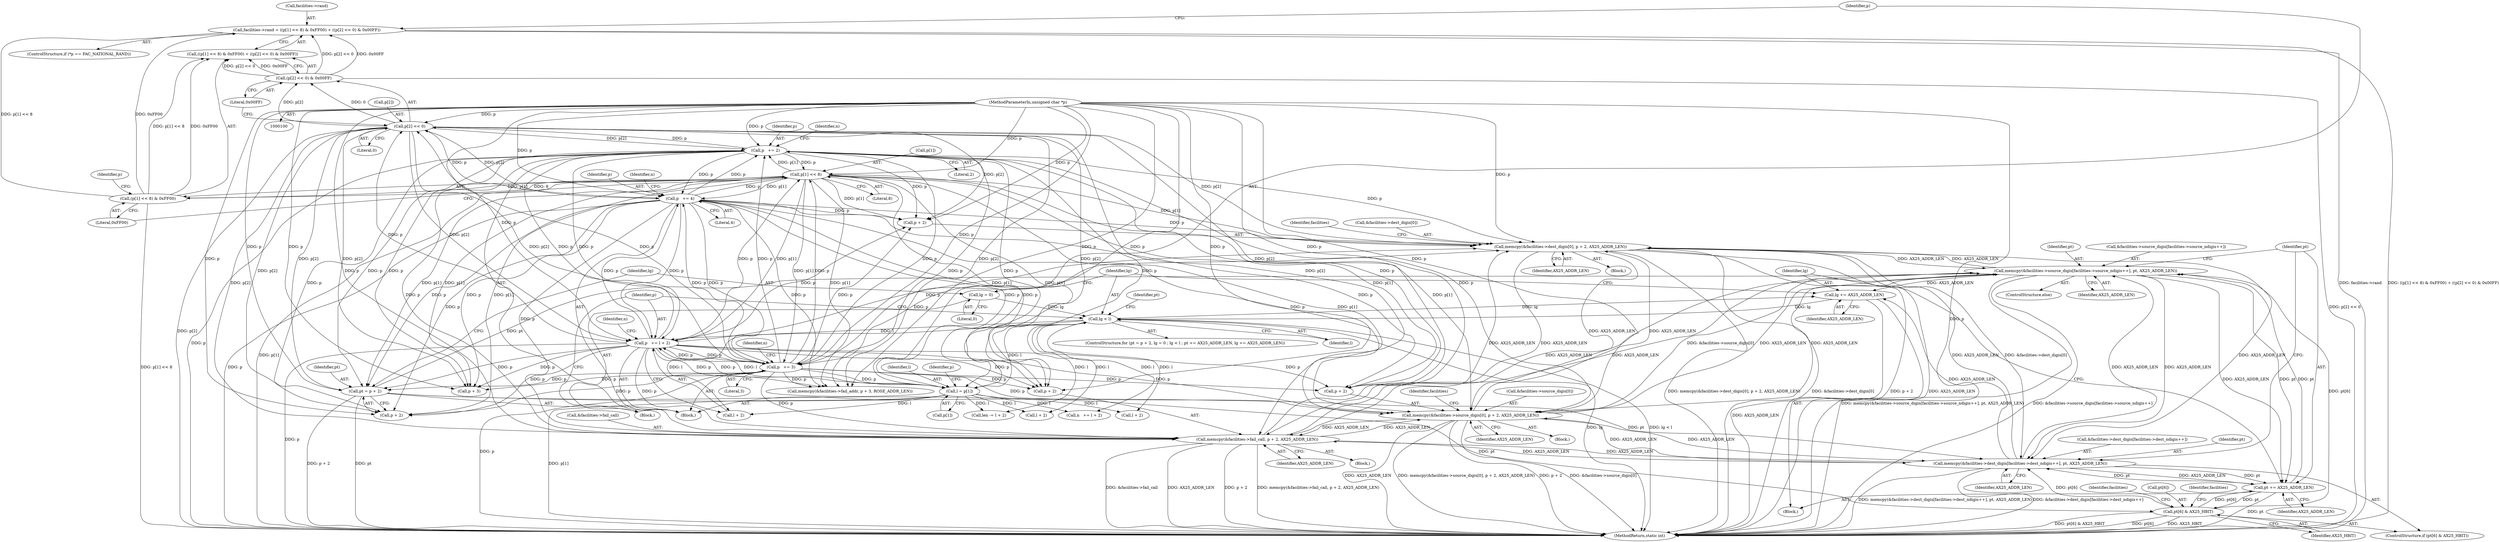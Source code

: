 digraph "1_linux_be20250c13f88375345ad99950190685eda51eb8_1@API" {
"1000141" [label="(Call,facilities->rand = ((p[1] << 8) & 0xFF00) + ((p[2] << 0) & 0x00FF))"];
"1000146" [label="(Call,(p[1] << 8) & 0xFF00)"];
"1000147" [label="(Call,p[1] << 8)"];
"1000125" [label="(Call,p   += 2)"];
"1000171" [label="(Call,p   += 4)"];
"1000154" [label="(Call,p[2] << 0)"];
"1000344" [label="(Call,p   += l + 2)"];
"1000302" [label="(Call,lg < l)"];
"1000309" [label="(Call,lg += AX25_ADDR_LEN)"];
"1000332" [label="(Call,memcpy(&facilities->source_digis[facilities->source_ndigis++], pt, AX25_ADDR_LEN))"];
"1000197" [label="(Call,memcpy(&facilities->source_digis[0], p + 2, AX25_ADDR_LEN))"];
"1000160" [label="(Call,p   += 3)"];
"1000101" [label="(MethodParameterIn,unsigned char *p)"];
"1000247" [label="(Call,memcpy(&facilities->fail_call, p + 2, AX25_ADDR_LEN))"];
"1000224" [label="(Call,memcpy(&facilities->dest_digis[0], p + 2, AX25_ADDR_LEN))"];
"1000319" [label="(Call,memcpy(&facilities->dest_digis[facilities->dest_ndigis++], pt, AX25_ADDR_LEN))"];
"1000314" [label="(Call,pt[6] & AX25_HBIT)"];
"1000306" [label="(Call,pt += AX25_ADDR_LEN)"];
"1000294" [label="(Call,pt = p + 2)"];
"1000299" [label="(Call,lg = 0)"];
"1000182" [label="(Call,l = p[1])"];
"1000153" [label="(Call,(p[2] << 0) & 0x00FF)"];
"1000246" [label="(Block,)"];
"1000175" [label="(Identifier,n)"];
"1000354" [label="(Call,len -= l + 2)"];
"1000296" [label="(Call,p + 2)"];
"1000142" [label="(Call,facilities->rand)"];
"1000314" [label="(Call,pt[6] & AX25_HBIT)"];
"1000153" [label="(Call,(p[2] << 0) & 0x00FF)"];
"1000330" [label="(Identifier,AX25_ADDR_LEN)"];
"1000123" [label="(Block,)"];
"1000155" [label="(Call,p[2])"];
"1000300" [label="(Identifier,lg)"];
"1000351" [label="(Call,l + 2)"];
"1000370" [label="(MethodReturn,static int)"];
"1000331" [label="(ControlStructure,else)"];
"1000198" [label="(Call,&facilities->source_digis[0])"];
"1000145" [label="(Call,((p[1] << 8) & 0xFF00) + ((p[2] << 0) & 0x00FF))"];
"1000342" [label="(Identifier,pt)"];
"1000345" [label="(Identifier,p)"];
"1000318" [label="(Identifier,AX25_HBIT)"];
"1000302" [label="(Call,lg < l)"];
"1000182" [label="(Call,l = p[1])"];
"1000210" [label="(Identifier,facilities)"];
"1000350" [label="(Identifier,n)"];
"1000320" [label="(Call,&facilities->dest_digis[facilities->dest_ndigis++])"];
"1000344" [label="(Call,p   += l + 2)"];
"1000101" [label="(MethodParameterIn,unsigned char *p)"];
"1000141" [label="(Call,facilities->rand = ((p[1] << 8) & 0xFF00) + ((p[2] << 0) & 0x00FF))"];
"1000162" [label="(Literal,3)"];
"1000183" [label="(Identifier,l)"];
"1000156" [label="(Identifier,p)"];
"1000129" [label="(Identifier,n)"];
"1000346" [label="(Call,l + 2)"];
"1000147" [label="(Call,p[1] << 8)"];
"1000252" [label="(Call,p + 2)"];
"1000305" [label="(Block,)"];
"1000152" [label="(Literal,0xFF00)"];
"1000207" [label="(Identifier,AX25_ADDR_LEN)"];
"1000126" [label="(Identifier,p)"];
"1000303" [label="(Identifier,lg)"];
"1000263" [label="(Call,memcpy(&facilities->fail_addr, p + 3, ROSE_ADDR_LEN))"];
"1000158" [label="(Literal,0)"];
"1000204" [label="(Call,p + 2)"];
"1000234" [label="(Identifier,AX25_ADDR_LEN)"];
"1000295" [label="(Identifier,pt)"];
"1000171" [label="(Call,p   += 4)"];
"1000255" [label="(Identifier,AX25_ADDR_LEN)"];
"1000336" [label="(Identifier,facilities)"];
"1000154" [label="(Call,p[2] << 0)"];
"1000237" [label="(Identifier,facilities)"];
"1000268" [label="(Call,p + 3)"];
"1000323" [label="(Identifier,facilities)"];
"1000315" [label="(Call,pt[6])"];
"1000173" [label="(Literal,4)"];
"1000223" [label="(Block,)"];
"1000308" [label="(Identifier,AX25_ADDR_LEN)"];
"1000151" [label="(Literal,8)"];
"1000164" [label="(Identifier,n)"];
"1000311" [label="(Identifier,AX25_ADDR_LEN)"];
"1000349" [label="(Call,n   += l + 2)"];
"1000356" [label="(Call,l + 2)"];
"1000310" [label="(Identifier,lg)"];
"1000309" [label="(Call,lg += AX25_ADDR_LEN)"];
"1000197" [label="(Call,memcpy(&facilities->source_digis[0], p + 2, AX25_ADDR_LEN))"];
"1000196" [label="(Block,)"];
"1000225" [label="(Call,&facilities->dest_digis[0])"];
"1000304" [label="(Identifier,l)"];
"1000333" [label="(Call,&facilities->source_digis[facilities->source_ndigis++])"];
"1000231" [label="(Call,p + 2)"];
"1000329" [label="(Identifier,pt)"];
"1000248" [label="(Call,&facilities->fail_call)"];
"1000127" [label="(Literal,2)"];
"1000307" [label="(Identifier,pt)"];
"1000148" [label="(Call,p[1])"];
"1000146" [label="(Call,(p[1] << 8) & 0xFF00)"];
"1000299" [label="(Call,lg = 0)"];
"1000190" [label="(Identifier,p)"];
"1000294" [label="(Call,pt = p + 2)"];
"1000316" [label="(Identifier,pt)"];
"1000136" [label="(ControlStructure,if (*p == FAC_NATIONAL_RAND))"];
"1000319" [label="(Call,memcpy(&facilities->dest_digis[facilities->dest_ndigis++], pt, AX25_ADDR_LEN))"];
"1000161" [label="(Identifier,p)"];
"1000332" [label="(Call,memcpy(&facilities->source_digis[facilities->source_ndigis++], pt, AX25_ADDR_LEN))"];
"1000301" [label="(Literal,0)"];
"1000160" [label="(Call,p   += 3)"];
"1000313" [label="(ControlStructure,if (pt[6] & AX25_HBIT))"];
"1000184" [label="(Call,p[1])"];
"1000292" [label="(ControlStructure,for (pt = p + 2, lg = 0 ; lg < l ; pt += AX25_ADDR_LEN, lg += AX25_ADDR_LEN))"];
"1000125" [label="(Call,p   += 2)"];
"1000306" [label="(Call,pt += AX25_ADDR_LEN)"];
"1000247" [label="(Call,memcpy(&facilities->fail_call, p + 2, AX25_ADDR_LEN))"];
"1000224" [label="(Call,memcpy(&facilities->dest_digis[0], p + 2, AX25_ADDR_LEN))"];
"1000159" [label="(Literal,0x00FF)"];
"1000343" [label="(Identifier,AX25_ADDR_LEN)"];
"1000172" [label="(Identifier,p)"];
"1000293" [label="(Block,)"];
"1000141" -> "1000136"  [label="AST: "];
"1000141" -> "1000145"  [label="CFG: "];
"1000142" -> "1000141"  [label="AST: "];
"1000145" -> "1000141"  [label="AST: "];
"1000161" -> "1000141"  [label="CFG: "];
"1000141" -> "1000370"  [label="DDG: facilities->rand"];
"1000141" -> "1000370"  [label="DDG: ((p[1] << 8) & 0xFF00) + ((p[2] << 0) & 0x00FF)"];
"1000146" -> "1000141"  [label="DDG: p[1] << 8"];
"1000146" -> "1000141"  [label="DDG: 0xFF00"];
"1000153" -> "1000141"  [label="DDG: p[2] << 0"];
"1000153" -> "1000141"  [label="DDG: 0x00FF"];
"1000146" -> "1000145"  [label="AST: "];
"1000146" -> "1000152"  [label="CFG: "];
"1000147" -> "1000146"  [label="AST: "];
"1000152" -> "1000146"  [label="AST: "];
"1000156" -> "1000146"  [label="CFG: "];
"1000146" -> "1000370"  [label="DDG: p[1] << 8"];
"1000146" -> "1000145"  [label="DDG: p[1] << 8"];
"1000146" -> "1000145"  [label="DDG: 0xFF00"];
"1000147" -> "1000146"  [label="DDG: p[1]"];
"1000147" -> "1000146"  [label="DDG: 8"];
"1000147" -> "1000151"  [label="CFG: "];
"1000148" -> "1000147"  [label="AST: "];
"1000151" -> "1000147"  [label="AST: "];
"1000152" -> "1000147"  [label="CFG: "];
"1000147" -> "1000370"  [label="DDG: p[1]"];
"1000147" -> "1000125"  [label="DDG: p[1]"];
"1000125" -> "1000147"  [label="DDG: p"];
"1000171" -> "1000147"  [label="DDG: p"];
"1000344" -> "1000147"  [label="DDG: p"];
"1000160" -> "1000147"  [label="DDG: p"];
"1000101" -> "1000147"  [label="DDG: p"];
"1000147" -> "1000160"  [label="DDG: p[1]"];
"1000147" -> "1000171"  [label="DDG: p[1]"];
"1000147" -> "1000182"  [label="DDG: p[1]"];
"1000147" -> "1000197"  [label="DDG: p[1]"];
"1000147" -> "1000204"  [label="DDG: p[1]"];
"1000147" -> "1000224"  [label="DDG: p[1]"];
"1000147" -> "1000231"  [label="DDG: p[1]"];
"1000147" -> "1000247"  [label="DDG: p[1]"];
"1000147" -> "1000252"  [label="DDG: p[1]"];
"1000147" -> "1000263"  [label="DDG: p[1]"];
"1000147" -> "1000268"  [label="DDG: p[1]"];
"1000147" -> "1000294"  [label="DDG: p[1]"];
"1000147" -> "1000296"  [label="DDG: p[1]"];
"1000147" -> "1000344"  [label="DDG: p[1]"];
"1000125" -> "1000123"  [label="AST: "];
"1000125" -> "1000127"  [label="CFG: "];
"1000126" -> "1000125"  [label="AST: "];
"1000127" -> "1000125"  [label="AST: "];
"1000129" -> "1000125"  [label="CFG: "];
"1000125" -> "1000370"  [label="DDG: p"];
"1000171" -> "1000125"  [label="DDG: p"];
"1000154" -> "1000125"  [label="DDG: p[2]"];
"1000344" -> "1000125"  [label="DDG: p"];
"1000160" -> "1000125"  [label="DDG: p"];
"1000101" -> "1000125"  [label="DDG: p"];
"1000125" -> "1000154"  [label="DDG: p"];
"1000125" -> "1000160"  [label="DDG: p"];
"1000125" -> "1000171"  [label="DDG: p"];
"1000125" -> "1000182"  [label="DDG: p"];
"1000125" -> "1000197"  [label="DDG: p"];
"1000125" -> "1000204"  [label="DDG: p"];
"1000125" -> "1000224"  [label="DDG: p"];
"1000125" -> "1000231"  [label="DDG: p"];
"1000125" -> "1000247"  [label="DDG: p"];
"1000125" -> "1000252"  [label="DDG: p"];
"1000125" -> "1000263"  [label="DDG: p"];
"1000125" -> "1000268"  [label="DDG: p"];
"1000125" -> "1000294"  [label="DDG: p"];
"1000125" -> "1000296"  [label="DDG: p"];
"1000125" -> "1000344"  [label="DDG: p"];
"1000171" -> "1000123"  [label="AST: "];
"1000171" -> "1000173"  [label="CFG: "];
"1000172" -> "1000171"  [label="AST: "];
"1000173" -> "1000171"  [label="AST: "];
"1000175" -> "1000171"  [label="CFG: "];
"1000171" -> "1000370"  [label="DDG: p"];
"1000171" -> "1000154"  [label="DDG: p"];
"1000171" -> "1000160"  [label="DDG: p"];
"1000154" -> "1000171"  [label="DDG: p[2]"];
"1000344" -> "1000171"  [label="DDG: p"];
"1000160" -> "1000171"  [label="DDG: p"];
"1000101" -> "1000171"  [label="DDG: p"];
"1000171" -> "1000182"  [label="DDG: p"];
"1000171" -> "1000197"  [label="DDG: p"];
"1000171" -> "1000204"  [label="DDG: p"];
"1000171" -> "1000224"  [label="DDG: p"];
"1000171" -> "1000231"  [label="DDG: p"];
"1000171" -> "1000247"  [label="DDG: p"];
"1000171" -> "1000252"  [label="DDG: p"];
"1000171" -> "1000263"  [label="DDG: p"];
"1000171" -> "1000268"  [label="DDG: p"];
"1000171" -> "1000294"  [label="DDG: p"];
"1000171" -> "1000296"  [label="DDG: p"];
"1000171" -> "1000344"  [label="DDG: p"];
"1000154" -> "1000153"  [label="AST: "];
"1000154" -> "1000158"  [label="CFG: "];
"1000155" -> "1000154"  [label="AST: "];
"1000158" -> "1000154"  [label="AST: "];
"1000159" -> "1000154"  [label="CFG: "];
"1000154" -> "1000370"  [label="DDG: p[2]"];
"1000154" -> "1000153"  [label="DDG: p[2]"];
"1000154" -> "1000153"  [label="DDG: 0"];
"1000344" -> "1000154"  [label="DDG: p"];
"1000160" -> "1000154"  [label="DDG: p"];
"1000101" -> "1000154"  [label="DDG: p"];
"1000154" -> "1000160"  [label="DDG: p[2]"];
"1000154" -> "1000197"  [label="DDG: p[2]"];
"1000154" -> "1000204"  [label="DDG: p[2]"];
"1000154" -> "1000224"  [label="DDG: p[2]"];
"1000154" -> "1000231"  [label="DDG: p[2]"];
"1000154" -> "1000247"  [label="DDG: p[2]"];
"1000154" -> "1000252"  [label="DDG: p[2]"];
"1000154" -> "1000263"  [label="DDG: p[2]"];
"1000154" -> "1000268"  [label="DDG: p[2]"];
"1000154" -> "1000294"  [label="DDG: p[2]"];
"1000154" -> "1000296"  [label="DDG: p[2]"];
"1000154" -> "1000344"  [label="DDG: p[2]"];
"1000344" -> "1000123"  [label="AST: "];
"1000344" -> "1000346"  [label="CFG: "];
"1000345" -> "1000344"  [label="AST: "];
"1000346" -> "1000344"  [label="AST: "];
"1000350" -> "1000344"  [label="CFG: "];
"1000344" -> "1000370"  [label="DDG: p"];
"1000344" -> "1000160"  [label="DDG: p"];
"1000344" -> "1000182"  [label="DDG: p"];
"1000344" -> "1000197"  [label="DDG: p"];
"1000344" -> "1000204"  [label="DDG: p"];
"1000344" -> "1000224"  [label="DDG: p"];
"1000344" -> "1000231"  [label="DDG: p"];
"1000344" -> "1000247"  [label="DDG: p"];
"1000344" -> "1000252"  [label="DDG: p"];
"1000344" -> "1000263"  [label="DDG: p"];
"1000344" -> "1000268"  [label="DDG: p"];
"1000344" -> "1000294"  [label="DDG: p"];
"1000344" -> "1000296"  [label="DDG: p"];
"1000302" -> "1000344"  [label="DDG: l"];
"1000182" -> "1000344"  [label="DDG: l"];
"1000160" -> "1000344"  [label="DDG: p"];
"1000101" -> "1000344"  [label="DDG: p"];
"1000302" -> "1000292"  [label="AST: "];
"1000302" -> "1000304"  [label="CFG: "];
"1000303" -> "1000302"  [label="AST: "];
"1000304" -> "1000302"  [label="AST: "];
"1000316" -> "1000302"  [label="CFG: "];
"1000345" -> "1000302"  [label="CFG: "];
"1000302" -> "1000370"  [label="DDG: lg"];
"1000302" -> "1000370"  [label="DDG: lg < l"];
"1000309" -> "1000302"  [label="DDG: lg"];
"1000299" -> "1000302"  [label="DDG: lg"];
"1000182" -> "1000302"  [label="DDG: l"];
"1000302" -> "1000309"  [label="DDG: lg"];
"1000302" -> "1000346"  [label="DDG: l"];
"1000302" -> "1000349"  [label="DDG: l"];
"1000302" -> "1000351"  [label="DDG: l"];
"1000302" -> "1000354"  [label="DDG: l"];
"1000302" -> "1000356"  [label="DDG: l"];
"1000309" -> "1000305"  [label="AST: "];
"1000309" -> "1000311"  [label="CFG: "];
"1000310" -> "1000309"  [label="AST: "];
"1000311" -> "1000309"  [label="AST: "];
"1000303" -> "1000309"  [label="CFG: "];
"1000309" -> "1000370"  [label="DDG: AX25_ADDR_LEN"];
"1000332" -> "1000309"  [label="DDG: AX25_ADDR_LEN"];
"1000319" -> "1000309"  [label="DDG: AX25_ADDR_LEN"];
"1000332" -> "1000331"  [label="AST: "];
"1000332" -> "1000343"  [label="CFG: "];
"1000333" -> "1000332"  [label="AST: "];
"1000342" -> "1000332"  [label="AST: "];
"1000343" -> "1000332"  [label="AST: "];
"1000307" -> "1000332"  [label="CFG: "];
"1000332" -> "1000370"  [label="DDG: &facilities->source_digis[facilities->source_ndigis++]"];
"1000332" -> "1000370"  [label="DDG: memcpy(&facilities->source_digis[facilities->source_ndigis++], pt, AX25_ADDR_LEN)"];
"1000332" -> "1000197"  [label="DDG: AX25_ADDR_LEN"];
"1000332" -> "1000224"  [label="DDG: AX25_ADDR_LEN"];
"1000332" -> "1000247"  [label="DDG: AX25_ADDR_LEN"];
"1000332" -> "1000306"  [label="DDG: AX25_ADDR_LEN"];
"1000332" -> "1000306"  [label="DDG: pt"];
"1000332" -> "1000319"  [label="DDG: AX25_ADDR_LEN"];
"1000197" -> "1000332"  [label="DDG: &facilities->source_digis[0]"];
"1000197" -> "1000332"  [label="DDG: AX25_ADDR_LEN"];
"1000314" -> "1000332"  [label="DDG: pt[6]"];
"1000306" -> "1000332"  [label="DDG: pt"];
"1000294" -> "1000332"  [label="DDG: pt"];
"1000247" -> "1000332"  [label="DDG: AX25_ADDR_LEN"];
"1000224" -> "1000332"  [label="DDG: AX25_ADDR_LEN"];
"1000319" -> "1000332"  [label="DDG: AX25_ADDR_LEN"];
"1000197" -> "1000196"  [label="AST: "];
"1000197" -> "1000207"  [label="CFG: "];
"1000198" -> "1000197"  [label="AST: "];
"1000204" -> "1000197"  [label="AST: "];
"1000207" -> "1000197"  [label="AST: "];
"1000210" -> "1000197"  [label="CFG: "];
"1000197" -> "1000370"  [label="DDG: AX25_ADDR_LEN"];
"1000197" -> "1000370"  [label="DDG: memcpy(&facilities->source_digis[0], p + 2, AX25_ADDR_LEN)"];
"1000197" -> "1000370"  [label="DDG: p + 2"];
"1000197" -> "1000370"  [label="DDG: &facilities->source_digis[0]"];
"1000160" -> "1000197"  [label="DDG: p"];
"1000101" -> "1000197"  [label="DDG: p"];
"1000247" -> "1000197"  [label="DDG: AX25_ADDR_LEN"];
"1000224" -> "1000197"  [label="DDG: AX25_ADDR_LEN"];
"1000319" -> "1000197"  [label="DDG: AX25_ADDR_LEN"];
"1000197" -> "1000224"  [label="DDG: AX25_ADDR_LEN"];
"1000197" -> "1000247"  [label="DDG: AX25_ADDR_LEN"];
"1000197" -> "1000319"  [label="DDG: AX25_ADDR_LEN"];
"1000160" -> "1000123"  [label="AST: "];
"1000160" -> "1000162"  [label="CFG: "];
"1000161" -> "1000160"  [label="AST: "];
"1000162" -> "1000160"  [label="AST: "];
"1000164" -> "1000160"  [label="CFG: "];
"1000160" -> "1000370"  [label="DDG: p"];
"1000101" -> "1000160"  [label="DDG: p"];
"1000160" -> "1000182"  [label="DDG: p"];
"1000160" -> "1000204"  [label="DDG: p"];
"1000160" -> "1000224"  [label="DDG: p"];
"1000160" -> "1000231"  [label="DDG: p"];
"1000160" -> "1000247"  [label="DDG: p"];
"1000160" -> "1000252"  [label="DDG: p"];
"1000160" -> "1000263"  [label="DDG: p"];
"1000160" -> "1000268"  [label="DDG: p"];
"1000160" -> "1000294"  [label="DDG: p"];
"1000160" -> "1000296"  [label="DDG: p"];
"1000101" -> "1000100"  [label="AST: "];
"1000101" -> "1000370"  [label="DDG: p"];
"1000101" -> "1000182"  [label="DDG: p"];
"1000101" -> "1000204"  [label="DDG: p"];
"1000101" -> "1000224"  [label="DDG: p"];
"1000101" -> "1000231"  [label="DDG: p"];
"1000101" -> "1000247"  [label="DDG: p"];
"1000101" -> "1000252"  [label="DDG: p"];
"1000101" -> "1000263"  [label="DDG: p"];
"1000101" -> "1000268"  [label="DDG: p"];
"1000101" -> "1000294"  [label="DDG: p"];
"1000101" -> "1000296"  [label="DDG: p"];
"1000247" -> "1000246"  [label="AST: "];
"1000247" -> "1000255"  [label="CFG: "];
"1000248" -> "1000247"  [label="AST: "];
"1000252" -> "1000247"  [label="AST: "];
"1000255" -> "1000247"  [label="AST: "];
"1000345" -> "1000247"  [label="CFG: "];
"1000247" -> "1000370"  [label="DDG: &facilities->fail_call"];
"1000247" -> "1000370"  [label="DDG: AX25_ADDR_LEN"];
"1000247" -> "1000370"  [label="DDG: p + 2"];
"1000247" -> "1000370"  [label="DDG: memcpy(&facilities->fail_call, p + 2, AX25_ADDR_LEN)"];
"1000247" -> "1000224"  [label="DDG: AX25_ADDR_LEN"];
"1000224" -> "1000247"  [label="DDG: AX25_ADDR_LEN"];
"1000319" -> "1000247"  [label="DDG: AX25_ADDR_LEN"];
"1000247" -> "1000319"  [label="DDG: AX25_ADDR_LEN"];
"1000224" -> "1000223"  [label="AST: "];
"1000224" -> "1000234"  [label="CFG: "];
"1000225" -> "1000224"  [label="AST: "];
"1000231" -> "1000224"  [label="AST: "];
"1000234" -> "1000224"  [label="AST: "];
"1000237" -> "1000224"  [label="CFG: "];
"1000224" -> "1000370"  [label="DDG: &facilities->dest_digis[0]"];
"1000224" -> "1000370"  [label="DDG: p + 2"];
"1000224" -> "1000370"  [label="DDG: AX25_ADDR_LEN"];
"1000224" -> "1000370"  [label="DDG: memcpy(&facilities->dest_digis[0], p + 2, AX25_ADDR_LEN)"];
"1000319" -> "1000224"  [label="DDG: AX25_ADDR_LEN"];
"1000224" -> "1000319"  [label="DDG: &facilities->dest_digis[0]"];
"1000224" -> "1000319"  [label="DDG: AX25_ADDR_LEN"];
"1000319" -> "1000313"  [label="AST: "];
"1000319" -> "1000330"  [label="CFG: "];
"1000320" -> "1000319"  [label="AST: "];
"1000329" -> "1000319"  [label="AST: "];
"1000330" -> "1000319"  [label="AST: "];
"1000307" -> "1000319"  [label="CFG: "];
"1000319" -> "1000370"  [label="DDG: memcpy(&facilities->dest_digis[facilities->dest_ndigis++], pt, AX25_ADDR_LEN)"];
"1000319" -> "1000370"  [label="DDG: &facilities->dest_digis[facilities->dest_ndigis++]"];
"1000319" -> "1000306"  [label="DDG: AX25_ADDR_LEN"];
"1000319" -> "1000306"  [label="DDG: pt"];
"1000314" -> "1000319"  [label="DDG: pt[6]"];
"1000306" -> "1000319"  [label="DDG: pt"];
"1000294" -> "1000319"  [label="DDG: pt"];
"1000314" -> "1000313"  [label="AST: "];
"1000314" -> "1000318"  [label="CFG: "];
"1000315" -> "1000314"  [label="AST: "];
"1000318" -> "1000314"  [label="AST: "];
"1000323" -> "1000314"  [label="CFG: "];
"1000336" -> "1000314"  [label="CFG: "];
"1000314" -> "1000370"  [label="DDG: pt[6]"];
"1000314" -> "1000370"  [label="DDG: AX25_HBIT"];
"1000314" -> "1000370"  [label="DDG: pt[6] & AX25_HBIT"];
"1000314" -> "1000306"  [label="DDG: pt[6]"];
"1000306" -> "1000314"  [label="DDG: pt"];
"1000294" -> "1000314"  [label="DDG: pt"];
"1000306" -> "1000305"  [label="AST: "];
"1000306" -> "1000308"  [label="CFG: "];
"1000307" -> "1000306"  [label="AST: "];
"1000308" -> "1000306"  [label="AST: "];
"1000310" -> "1000306"  [label="CFG: "];
"1000306" -> "1000370"  [label="DDG: pt"];
"1000294" -> "1000293"  [label="AST: "];
"1000294" -> "1000296"  [label="CFG: "];
"1000295" -> "1000294"  [label="AST: "];
"1000296" -> "1000294"  [label="AST: "];
"1000300" -> "1000294"  [label="CFG: "];
"1000294" -> "1000370"  [label="DDG: p + 2"];
"1000294" -> "1000370"  [label="DDG: pt"];
"1000299" -> "1000293"  [label="AST: "];
"1000299" -> "1000301"  [label="CFG: "];
"1000300" -> "1000299"  [label="AST: "];
"1000301" -> "1000299"  [label="AST: "];
"1000303" -> "1000299"  [label="CFG: "];
"1000182" -> "1000123"  [label="AST: "];
"1000182" -> "1000184"  [label="CFG: "];
"1000183" -> "1000182"  [label="AST: "];
"1000184" -> "1000182"  [label="AST: "];
"1000190" -> "1000182"  [label="CFG: "];
"1000182" -> "1000370"  [label="DDG: p[1]"];
"1000182" -> "1000346"  [label="DDG: l"];
"1000182" -> "1000349"  [label="DDG: l"];
"1000182" -> "1000351"  [label="DDG: l"];
"1000182" -> "1000354"  [label="DDG: l"];
"1000182" -> "1000356"  [label="DDG: l"];
"1000153" -> "1000145"  [label="AST: "];
"1000153" -> "1000159"  [label="CFG: "];
"1000159" -> "1000153"  [label="AST: "];
"1000145" -> "1000153"  [label="CFG: "];
"1000153" -> "1000370"  [label="DDG: p[2] << 0"];
"1000153" -> "1000145"  [label="DDG: p[2] << 0"];
"1000153" -> "1000145"  [label="DDG: 0x00FF"];
}
